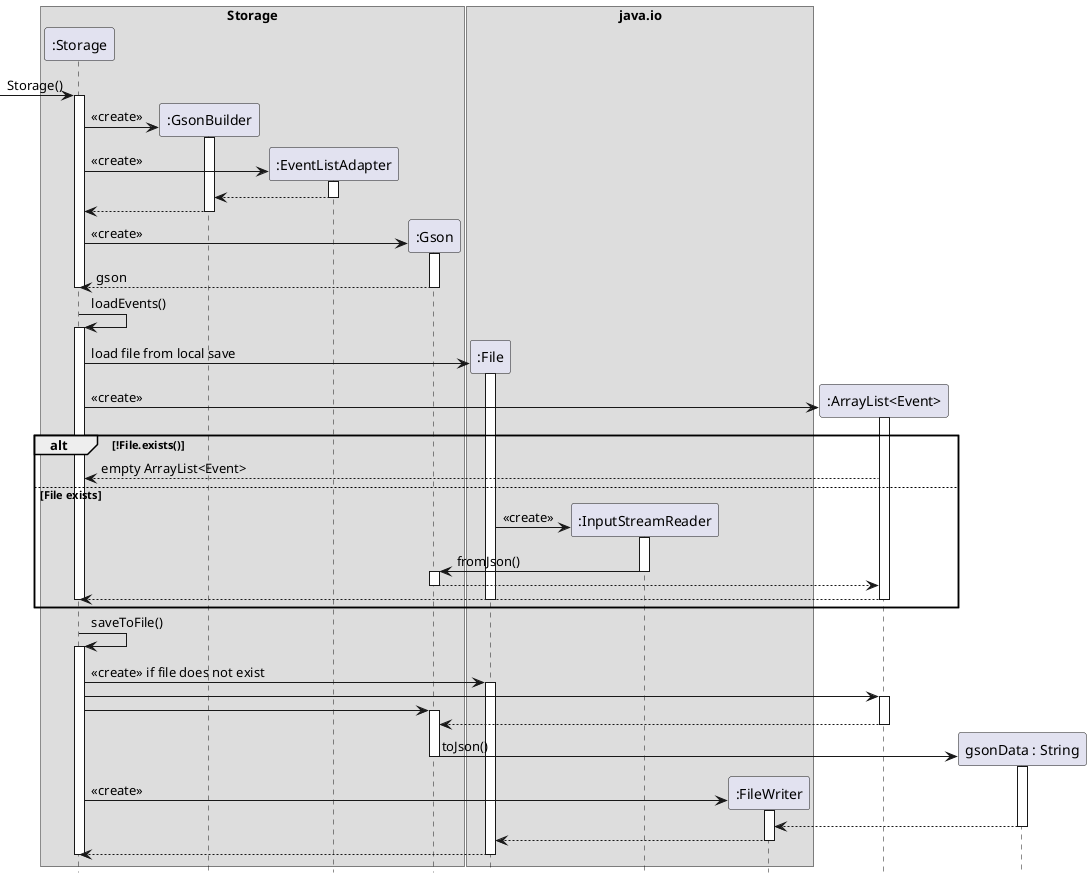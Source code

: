 @startuml
hide footbox
box Storage
-> ":Storage" :  Storage()
create ":Storage"
activate ":Storage"
create ":GsonBuilder"
":Storage" -> ":GsonBuilder" : <<create>>
activate ":GsonBuilder"
create ":EventListAdapter"
":Storage" -> ":EventListAdapter" : <<create>>
activate ":EventListAdapter"
":EventListAdapter" --> ":GsonBuilder"
deactivate ":EventListAdapter"
":GsonBuilder" --> ":Storage"
deactivate ":GsonBuilder"
create ":Gson"
":Storage" -> ":Gson" : <<create>>
activate ":Gson"
deactivate ":GsonBuilder"
":Gson" --> ":Storage" : gson
deactivate ":Gson"
deactivate ":Storage"
end box
box java.io
participant ":File"
participant ":InputStreamReader"
participant ":FileWriter"
end box
":Storage" -> ":Storage" :loadEvents()
activate ":Storage"
create ":File"
":Storage" -> ":File" : load file from local save
activate ":File"
create ":ArrayList<Event>"
":Storage" -> ":ArrayList<Event>" : <<create>>
activate ":ArrayList<Event>"
alt !File.exists()
    ":ArrayList<Event>"--> ":Storage" : empty ArrayList<Event>
else File exists
    create ":InputStreamReader"
    ":File" -> ":InputStreamReader" : <<create>>
    activate ":InputStreamReader"
    ":InputStreamReader" -> ":Gson" : fromJson()
    deactivate ":InputStreamReader"
    activate ":Gson"
    ":Gson" --> ":ArrayList<Event>"
    deactivate ":Gson"
    ":ArrayList<Event>" --> ":Storage"
    deactivate ":ArrayList<Event>"
    deactivate ":File"
    deactivate ":Storage"
    end

":Storage"-> ":Storage" :saveToFile()

activate ":Storage"
":Storage" -> ":File" : <<create>> if file does not exist
activate ":File"
":Storage" -> ":ArrayList<Event>"
activate ":ArrayList<Event>"
":Storage" -> ":Gson"
activate ":Gson"
":ArrayList<Event>" --> ":Gson"
deactivate ":ArrayList<Event>"

create "gsonData : String"
":Gson" -> "gsonData : String" : toJson()
deactivate ":Gson"
activate "gsonData : String"

create ":FileWriter"
":Storage" -> ":FileWriter" : <<create>>
activate ":FileWriter"
"gsonData : String" --> ":FileWriter"
deactivate "gsonData : String"
":FileWriter" --> ":File"
deactivate ":FileWriter"
":File" --> ":Storage"
deactivate ":File"
deactivate ":Storage"
@enduml